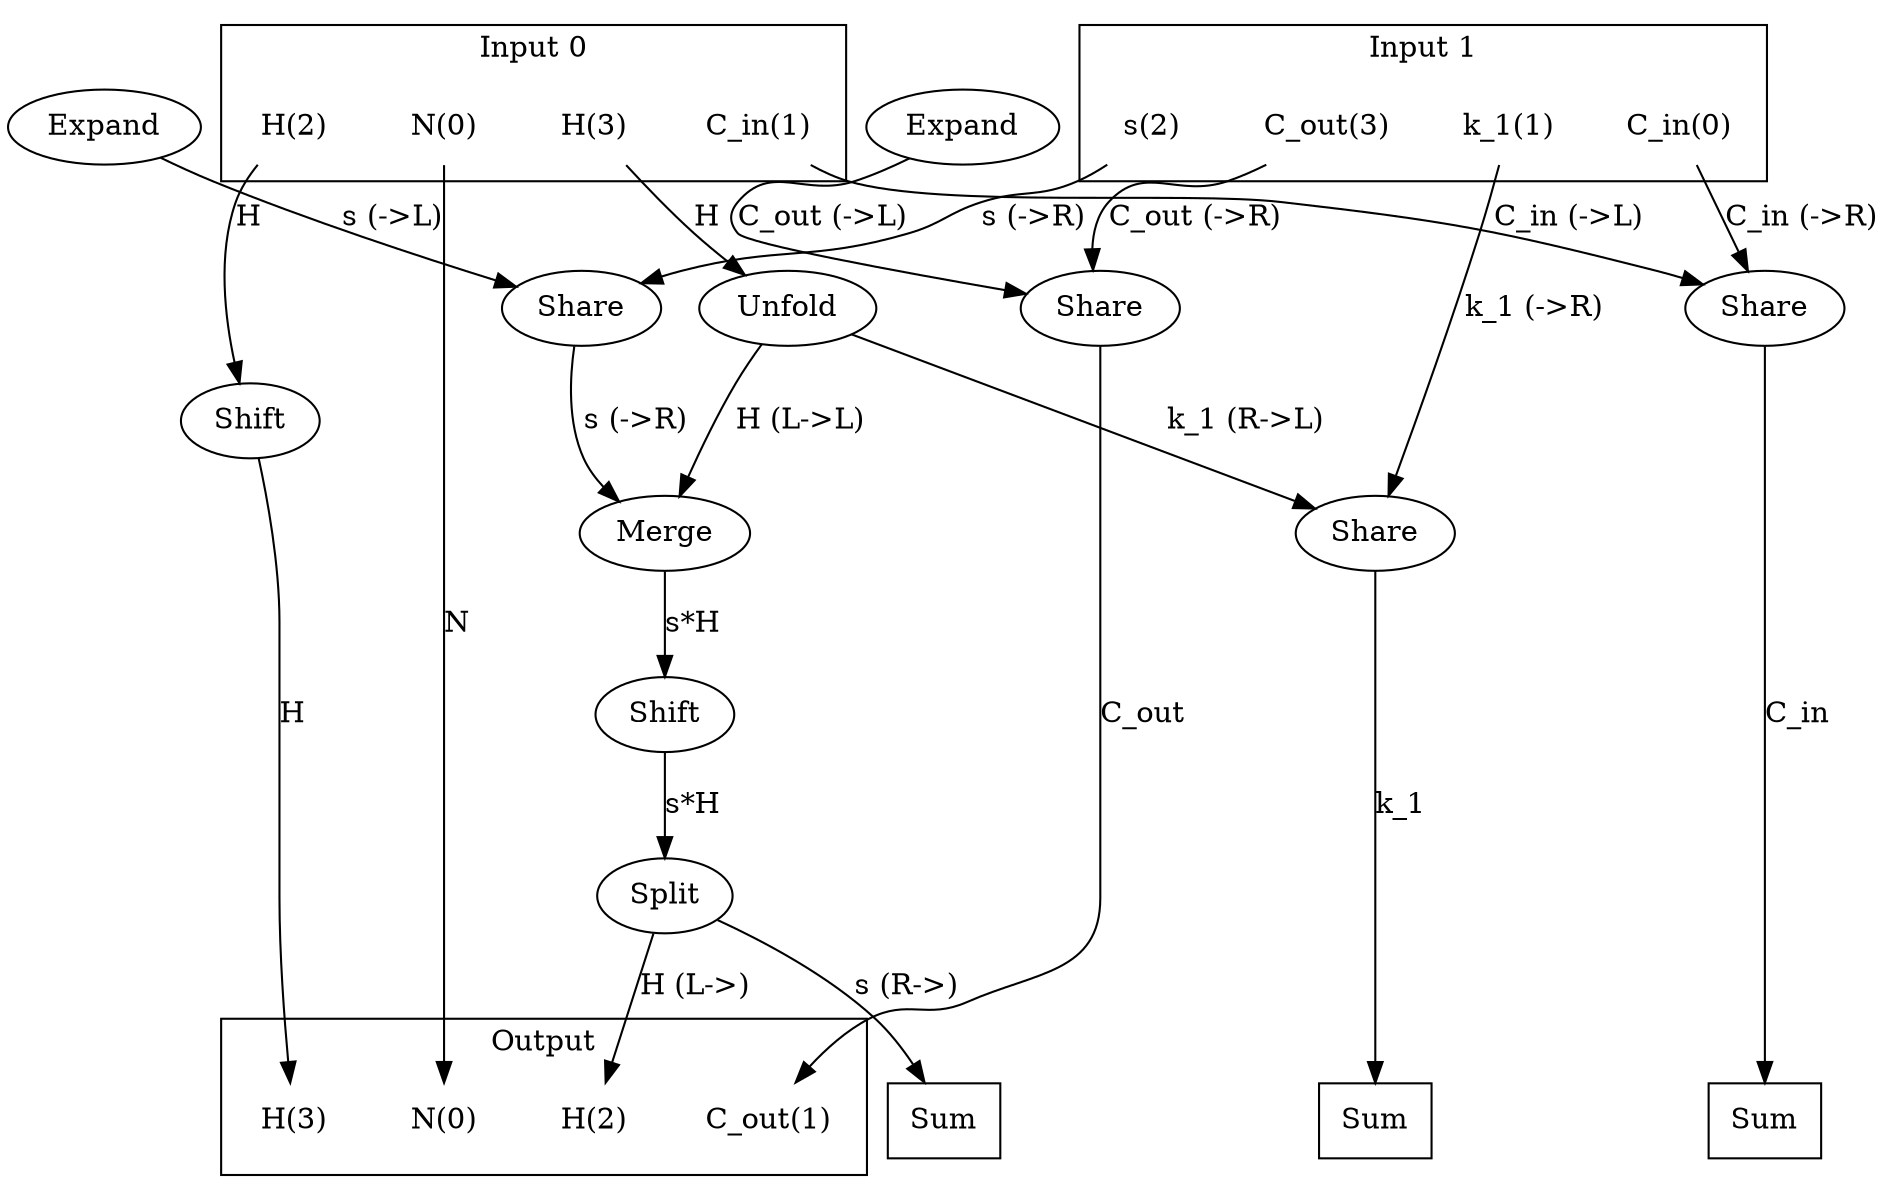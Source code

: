 digraph kernel {
newrank = true;
op_0x5601d1561ad0 [label="Share"];
op_0x5601d1589880 [label="Merge"];
op_0x5601d15aad80 [label="Unfold"];
op_0x5601d17c8280 [label="Share"];
op_0x5601d17c8370 [label="Share"];
op_0x5601d17c8640 [label="Share"];
op_0x5601d17c8c70 [label="Shift"];
op_0x5601d17e80d0 [label="Split"];
op_0x5601d1868f00 [label="Shift"];
op_0x5601d193f598 [label="Expand"];
op_0x5601d193f698 [label="Expand"];
reduce_0x7fe438002de8 [label="Sum", shape=box];
reduce_0x7fe438001998 [label="Sum", shape=box];
reduce_0x7fe438005c48 [label="Sum", shape=box];
subgraph cluster_out {
label = "Output";
out_0 [label="N(0)", shape=none];
out_1 [label="C_out(1)", shape=none];
out_2 [label="H(2)", shape=none];
out_3 [label="H(3)", shape=none];
}
{ rank = same;
reduce_0x7fe438002de8;
reduce_0x7fe438001998;
reduce_0x7fe438005c48;
out_0;
out_1;
out_2;
out_3;
}
subgraph cluster_in_0 {
label = "Input 0";
in_0_0 [label="N(0)", shape=none];
in_0_1 [label="C_in(1)", shape=none];
in_0_2 [label="H(2)", shape=none];
in_0_3 [label="H(3)", shape=none];
}
subgraph cluster_in_1 {
label = "Input 1";
in_1_0 [label="C_in(0)", shape=none];
in_1_1 [label="k_1(1)", shape=none];
in_1_2 [label="s(2)", shape=none];
in_1_3 [label="C_out(3)", shape=none];
}
{ rank = same;
in_0_0;
in_0_1;
in_0_2;
in_0_3;
in_1_0;
in_1_1;
in_1_2;
in_1_3;
}
in_0_0 -> out_0 [label="N"];
in_0_1 -> op_0x5601d17c8640 [label="C_in (->L)"];
in_0_2 -> op_0x5601d17c8c70 [label="H"];
in_0_3 -> op_0x5601d15aad80 [label="H"];
in_1_0 -> op_0x5601d17c8640 [label="C_in (->R)"];
in_1_1 -> op_0x5601d17c8370 [label="k_1 (->R)"];
in_1_2 -> op_0x5601d1561ad0 [label="s (->R)"];
in_1_3 -> op_0x5601d17c8280 [label="C_out (->R)"];
op_0x5601d17c8280 -> out_1 [label="C_out"];
op_0x5601d17e80d0 -> out_2 [label="H (L->)"];
op_0x5601d17c8c70 -> out_3 [label="H"];
op_0x5601d193f698 -> op_0x5601d1561ad0 [label="s (->L)"];
op_0x5601d15aad80 -> op_0x5601d1589880 [label="H (L->L)"];
op_0x5601d1561ad0 -> op_0x5601d1589880 [label="s (->R)"];
op_0x5601d193f598 -> op_0x5601d17c8280 [label="C_out (->L)"];
op_0x5601d15aad80 -> op_0x5601d17c8370 [label="k_1 (R->L)"];
op_0x5601d1868f00 -> op_0x5601d17e80d0 [label="s*H"];
op_0x5601d1589880 -> op_0x5601d1868f00 [label="s*H"];
op_0x5601d17c8370 -> reduce_0x7fe438001998 [label="k_1"];
op_0x5601d17e80d0 -> reduce_0x7fe438002de8 [label="s (R->)"];
op_0x5601d17c8640 -> reduce_0x7fe438005c48 [label="C_in"];
}
